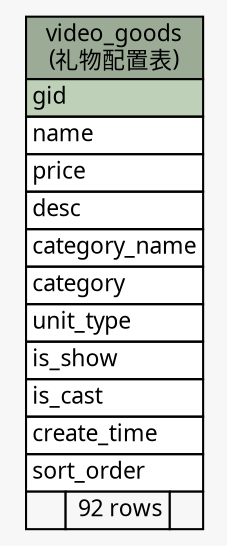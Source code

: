 // dot 2.26.0 on Linux 2.6.32-504.3.3.el6.x86_64
// SchemaSpy rev Unknown
digraph "video_goods" {
  graph [
    rankdir="RL"
    bgcolor="#f7f7f7"
    nodesep="0.18"
    ranksep="0.46"
    fontname="Microsoft YaHei"
    fontsize="11"
  ];
  node [
    fontname="Microsoft YaHei"
    fontsize="11"
    shape="plaintext"
  ];
  edge [
    arrowsize="0.8"
  ];
  "video_goods" [
    label=<
    <TABLE BORDER="0" CELLBORDER="1" CELLSPACING="0" BGCOLOR="#ffffff">
      <TR><TD COLSPAN="3" BGCOLOR="#9bab96" ALIGN="CENTER">video_goods<br/>(礼物配置表)</TD></TR>
      <TR><TD PORT="gid" COLSPAN="3" BGCOLOR="#bed1b8" ALIGN="LEFT">gid</TD></TR>
      <TR><TD PORT="name" COLSPAN="3" ALIGN="LEFT">name</TD></TR>
      <TR><TD PORT="price" COLSPAN="3" ALIGN="LEFT">price</TD></TR>
      <TR><TD PORT="desc" COLSPAN="3" ALIGN="LEFT">desc</TD></TR>
      <TR><TD PORT="category_name" COLSPAN="3" ALIGN="LEFT">category_name</TD></TR>
      <TR><TD PORT="category" COLSPAN="3" ALIGN="LEFT">category</TD></TR>
      <TR><TD PORT="unit_type" COLSPAN="3" ALIGN="LEFT">unit_type</TD></TR>
      <TR><TD PORT="is_show" COLSPAN="3" ALIGN="LEFT">is_show</TD></TR>
      <TR><TD PORT="is_cast" COLSPAN="3" ALIGN="LEFT">is_cast</TD></TR>
      <TR><TD PORT="create_time" COLSPAN="3" ALIGN="LEFT">create_time</TD></TR>
      <TR><TD PORT="sort_order" COLSPAN="3" ALIGN="LEFT">sort_order</TD></TR>
      <TR><TD ALIGN="LEFT" BGCOLOR="#f7f7f7">  </TD><TD ALIGN="RIGHT" BGCOLOR="#f7f7f7">92 rows</TD><TD ALIGN="RIGHT" BGCOLOR="#f7f7f7">  </TD></TR>
    </TABLE>>
    URL="tables/video_goods.html"
    tooltip="video_goods"
  ];
}
